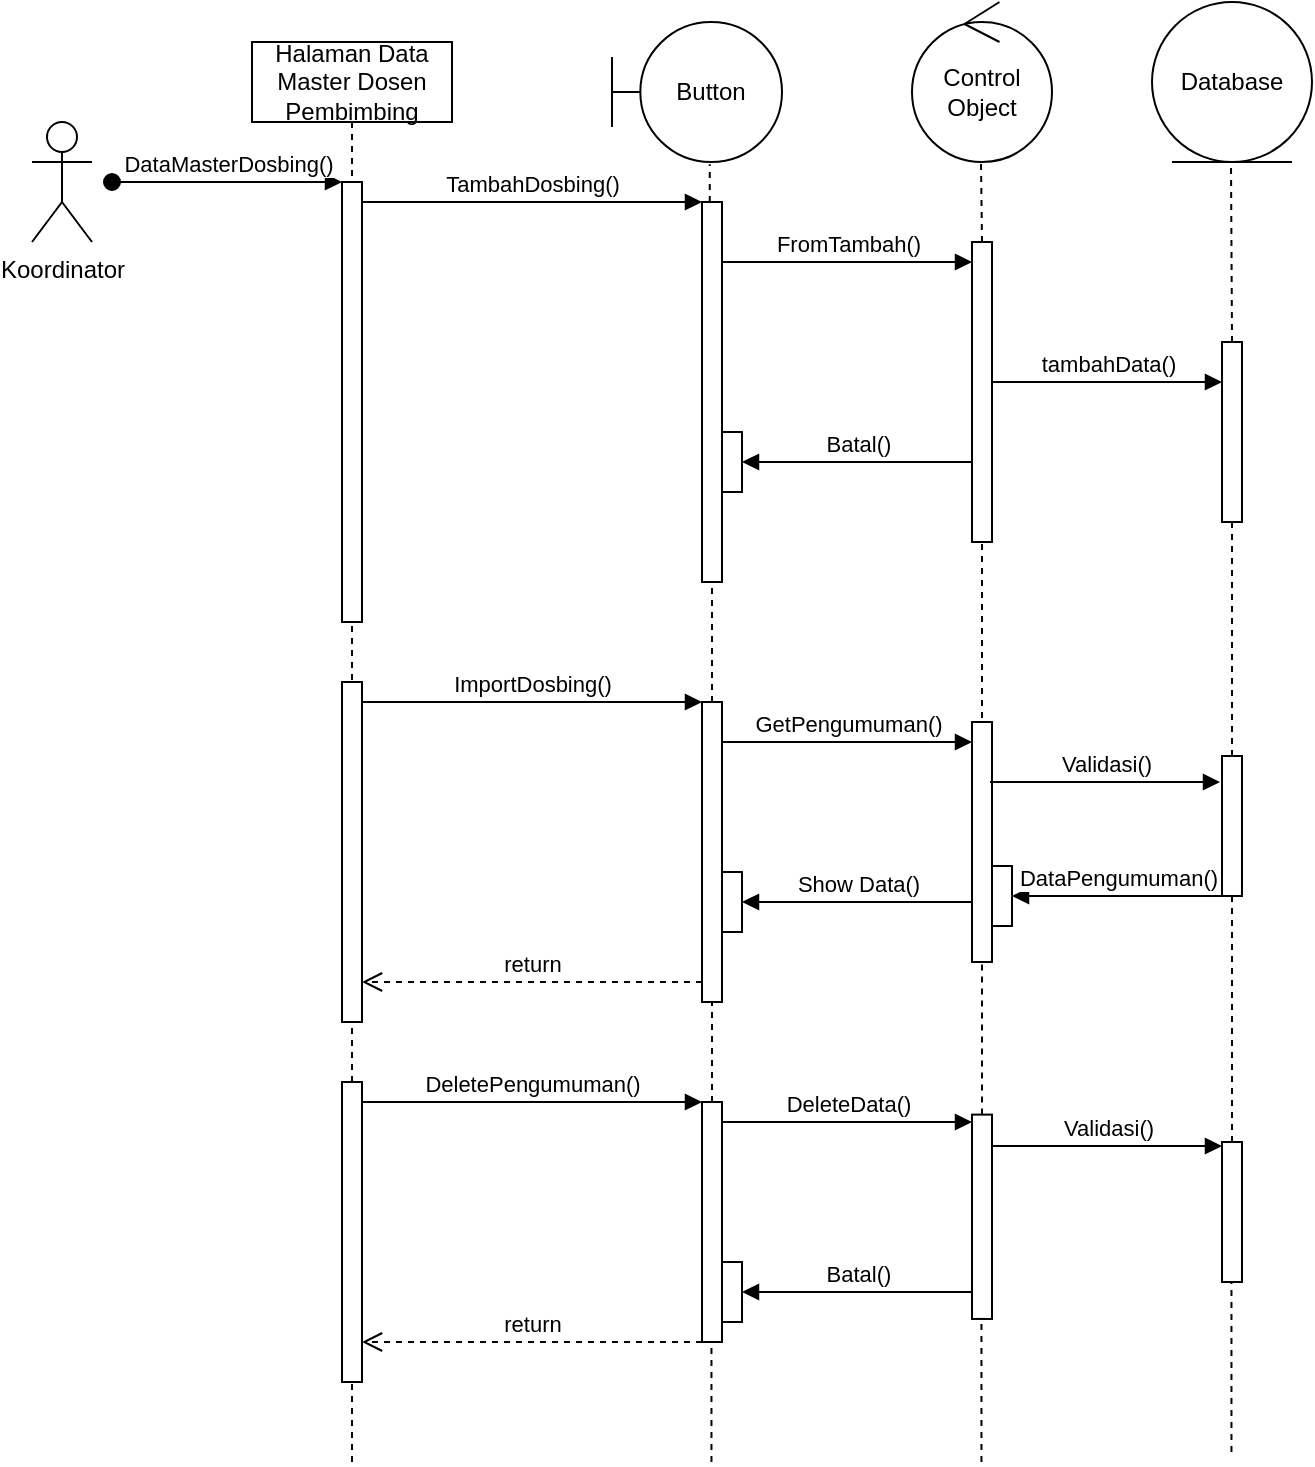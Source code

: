 <mxfile version="25.0.3">
  <diagram name="Page-1" id="VLG8_q0UeuUh3ziCszn1">
    <mxGraphModel dx="1050" dy="603" grid="1" gridSize="10" guides="1" tooltips="1" connect="1" arrows="1" fold="1" page="1" pageScale="1" pageWidth="850" pageHeight="1100" math="0" shadow="0">
      <root>
        <mxCell id="0" />
        <mxCell id="1" parent="0" />
        <mxCell id="RjdD8NQmotVLMzVAnKRM-1" value="Halaman Data Master Dosen Pembimbing" style="shape=umlLifeline;perimeter=lifelinePerimeter;whiteSpace=wrap;html=1;container=0;dropTarget=0;collapsible=0;recursiveResize=0;outlineConnect=0;portConstraint=eastwest;newEdgeStyle={&quot;edgeStyle&quot;:&quot;elbowEdgeStyle&quot;,&quot;elbow&quot;:&quot;vertical&quot;,&quot;curved&quot;:0,&quot;rounded&quot;:0};" vertex="1" parent="1">
          <mxGeometry x="215" y="170" width="100" height="370" as="geometry" />
        </mxCell>
        <mxCell id="RjdD8NQmotVLMzVAnKRM-2" value="" style="html=1;points=[];perimeter=orthogonalPerimeter;outlineConnect=0;targetShapes=umlLifeline;portConstraint=eastwest;newEdgeStyle={&quot;edgeStyle&quot;:&quot;elbowEdgeStyle&quot;,&quot;elbow&quot;:&quot;vertical&quot;,&quot;curved&quot;:0,&quot;rounded&quot;:0};" vertex="1" parent="RjdD8NQmotVLMzVAnKRM-1">
          <mxGeometry x="45" y="70" width="10" height="220" as="geometry" />
        </mxCell>
        <mxCell id="RjdD8NQmotVLMzVAnKRM-3" value="DataMasterDosbing()" style="html=1;verticalAlign=bottom;startArrow=oval;endArrow=block;startSize=8;edgeStyle=elbowEdgeStyle;elbow=vertical;curved=0;rounded=0;" edge="1" parent="RjdD8NQmotVLMzVAnKRM-1" target="RjdD8NQmotVLMzVAnKRM-2">
          <mxGeometry relative="1" as="geometry">
            <mxPoint x="-70" y="70" as="sourcePoint" />
          </mxGeometry>
        </mxCell>
        <mxCell id="RjdD8NQmotVLMzVAnKRM-4" value="TambahDosbing()" style="html=1;verticalAlign=bottom;endArrow=block;edgeStyle=elbowEdgeStyle;elbow=vertical;curved=0;rounded=0;" edge="1" parent="1" source="RjdD8NQmotVLMzVAnKRM-2" target="RjdD8NQmotVLMzVAnKRM-42">
          <mxGeometry relative="1" as="geometry">
            <mxPoint x="370" y="260" as="sourcePoint" />
            <Array as="points">
              <mxPoint x="355" y="250" />
            </Array>
          </mxGeometry>
        </mxCell>
        <mxCell id="RjdD8NQmotVLMzVAnKRM-6" value="Koordinator" style="shape=umlActor;verticalLabelPosition=bottom;verticalAlign=top;html=1;outlineConnect=0;" vertex="1" parent="1">
          <mxGeometry x="105" y="210" width="30" height="60" as="geometry" />
        </mxCell>
        <mxCell id="RjdD8NQmotVLMzVAnKRM-7" value="" style="group" vertex="1" connectable="0" parent="1">
          <mxGeometry x="545" y="150" width="70" height="370" as="geometry" />
        </mxCell>
        <mxCell id="RjdD8NQmotVLMzVAnKRM-8" value="Control Object" style="ellipse;shape=umlControl;whiteSpace=wrap;html=1;" vertex="1" parent="RjdD8NQmotVLMzVAnKRM-7">
          <mxGeometry width="70" height="80" as="geometry" />
        </mxCell>
        <mxCell id="RjdD8NQmotVLMzVAnKRM-9" value="" style="group" vertex="1" connectable="0" parent="RjdD8NQmotVLMzVAnKRM-7">
          <mxGeometry x="30" y="80" width="10" height="290" as="geometry" />
        </mxCell>
        <mxCell id="RjdD8NQmotVLMzVAnKRM-10" value="" style="group" vertex="1" connectable="0" parent="RjdD8NQmotVLMzVAnKRM-9">
          <mxGeometry y="40" width="10" height="250" as="geometry" />
        </mxCell>
        <mxCell id="RjdD8NQmotVLMzVAnKRM-11" value="" style="html=1;points=[[0,0,0,0,5],[0,1,0,0,-5],[1,0,0,0,5],[1,1,0,0,-5]];perimeter=orthogonalPerimeter;outlineConnect=0;targetShapes=umlLifeline;portConstraint=eastwest;newEdgeStyle={&quot;curved&quot;:0,&quot;rounded&quot;:0};" vertex="1" parent="RjdD8NQmotVLMzVAnKRM-10">
          <mxGeometry width="10" height="150" as="geometry" />
        </mxCell>
        <mxCell id="RjdD8NQmotVLMzVAnKRM-12" value="" style="endArrow=none;dashed=1;html=1;rounded=0;" edge="1" parent="RjdD8NQmotVLMzVAnKRM-10" target="RjdD8NQmotVLMzVAnKRM-11">
          <mxGeometry width="50" height="50" relative="1" as="geometry">
            <mxPoint x="5" y="250" as="sourcePoint" />
            <mxPoint x="4.5" y="210" as="targetPoint" />
          </mxGeometry>
        </mxCell>
        <mxCell id="RjdD8NQmotVLMzVAnKRM-13" value="" style="endArrow=none;dashed=1;html=1;rounded=0;" edge="1" parent="RjdD8NQmotVLMzVAnKRM-9">
          <mxGeometry width="50" height="50" relative="1" as="geometry">
            <mxPoint x="5" y="40" as="sourcePoint" />
            <mxPoint x="4.5" as="targetPoint" />
          </mxGeometry>
        </mxCell>
        <mxCell id="RjdD8NQmotVLMzVAnKRM-14" value="FromTambah()" style="html=1;verticalAlign=bottom;endArrow=block;edgeStyle=elbowEdgeStyle;elbow=vertical;curved=0;rounded=0;" edge="1" parent="1">
          <mxGeometry relative="1" as="geometry">
            <mxPoint x="450" y="280" as="sourcePoint" />
            <Array as="points">
              <mxPoint x="523" y="280" />
            </Array>
            <mxPoint x="575" y="280" as="targetPoint" />
          </mxGeometry>
        </mxCell>
        <mxCell id="RjdD8NQmotVLMzVAnKRM-15" value="tambahData()" style="html=1;verticalAlign=bottom;endArrow=block;edgeStyle=elbowEdgeStyle;elbow=vertical;curved=0;rounded=0;" edge="1" parent="1" source="RjdD8NQmotVLMzVAnKRM-11" target="RjdD8NQmotVLMzVAnKRM-29">
          <mxGeometry relative="1" as="geometry">
            <mxPoint x="615" y="340" as="sourcePoint" />
            <Array as="points">
              <mxPoint x="668" y="340" />
            </Array>
            <mxPoint x="715" y="340" as="targetPoint" />
          </mxGeometry>
        </mxCell>
        <mxCell id="RjdD8NQmotVLMzVAnKRM-16" value="Database" style="ellipse;shape=umlEntity;whiteSpace=wrap;html=1;" vertex="1" parent="1">
          <mxGeometry x="665" y="150" width="80" height="80" as="geometry" />
        </mxCell>
        <mxCell id="RjdD8NQmotVLMzVAnKRM-17" value="" style="endArrow=none;dashed=1;html=1;rounded=0;" edge="1" parent="1">
          <mxGeometry width="50" height="50" relative="1" as="geometry">
            <mxPoint x="705" y="320" as="sourcePoint" />
            <mxPoint x="704.5" y="230" as="targetPoint" />
          </mxGeometry>
        </mxCell>
        <mxCell id="RjdD8NQmotVLMzVAnKRM-18" value="Batal()" style="html=1;verticalAlign=bottom;endArrow=block;edgeStyle=elbowEdgeStyle;elbow=horizontal;curved=0;rounded=0;" edge="1" parent="1" target="RjdD8NQmotVLMzVAnKRM-43">
          <mxGeometry relative="1" as="geometry">
            <mxPoint x="575" y="380" as="sourcePoint" />
            <Array as="points">
              <mxPoint x="535" y="380" />
            </Array>
            <mxPoint x="484.929" y="380" as="targetPoint" />
          </mxGeometry>
        </mxCell>
        <mxCell id="RjdD8NQmotVLMzVAnKRM-19" value="" style="html=1;points=[];perimeter=orthogonalPerimeter;outlineConnect=0;targetShapes=umlLifeline;portConstraint=eastwest;newEdgeStyle={&quot;edgeStyle&quot;:&quot;elbowEdgeStyle&quot;,&quot;elbow&quot;:&quot;vertical&quot;,&quot;curved&quot;:0,&quot;rounded&quot;:0};" vertex="1" parent="1">
          <mxGeometry x="260" y="490" width="10" height="170" as="geometry" />
        </mxCell>
        <mxCell id="RjdD8NQmotVLMzVAnKRM-20" value="ImportDosbing()" style="html=1;verticalAlign=bottom;endArrow=block;edgeStyle=elbowEdgeStyle;elbow=vertical;curved=0;rounded=0;" edge="1" parent="1">
          <mxGeometry relative="1" as="geometry">
            <mxPoint x="270" y="500" as="sourcePoint" />
            <Array as="points">
              <mxPoint x="355" y="500" />
            </Array>
            <mxPoint x="440" y="500" as="targetPoint" />
          </mxGeometry>
        </mxCell>
        <mxCell id="RjdD8NQmotVLMzVAnKRM-21" value="" style="html=1;points=[];perimeter=orthogonalPerimeter;outlineConnect=0;targetShapes=umlLifeline;portConstraint=eastwest;newEdgeStyle={&quot;edgeStyle&quot;:&quot;elbowEdgeStyle&quot;,&quot;elbow&quot;:&quot;vertical&quot;,&quot;curved&quot;:0,&quot;rounded&quot;:0};" vertex="1" parent="1">
          <mxGeometry x="440" y="500" width="10" height="150" as="geometry" />
        </mxCell>
        <mxCell id="RjdD8NQmotVLMzVAnKRM-22" value="" style="group" vertex="1" connectable="0" parent="1">
          <mxGeometry x="575" y="510" width="10" height="370" as="geometry" />
        </mxCell>
        <mxCell id="RjdD8NQmotVLMzVAnKRM-23" value="" style="html=1;points=[[0,0,0,0,5],[0,1,0,0,-5],[1,0,0,0,5],[1,1,0,0,-5]];perimeter=orthogonalPerimeter;outlineConnect=0;targetShapes=umlLifeline;portConstraint=eastwest;newEdgeStyle={&quot;curved&quot;:0,&quot;rounded&quot;:0};" vertex="1" parent="RjdD8NQmotVLMzVAnKRM-22">
          <mxGeometry width="10" height="120" as="geometry" />
        </mxCell>
        <mxCell id="RjdD8NQmotVLMzVAnKRM-24" value="" style="group" vertex="1" connectable="0" parent="RjdD8NQmotVLMzVAnKRM-22">
          <mxGeometry y="135" width="10" height="235" as="geometry" />
        </mxCell>
        <mxCell id="RjdD8NQmotVLMzVAnKRM-25" value="" style="html=1;points=[];perimeter=orthogonalPerimeter;outlineConnect=0;targetShapes=umlLifeline;portConstraint=eastwest;newEdgeStyle={&quot;edgeStyle&quot;:&quot;elbowEdgeStyle&quot;,&quot;elbow&quot;:&quot;vertical&quot;,&quot;curved&quot;:0,&quot;rounded&quot;:0};" vertex="1" parent="RjdD8NQmotVLMzVAnKRM-24">
          <mxGeometry y="61.304" width="10" height="102.174" as="geometry" />
        </mxCell>
        <mxCell id="RjdD8NQmotVLMzVAnKRM-26" value="" style="endArrow=none;dashed=1;html=1;rounded=0;" edge="1" parent="RjdD8NQmotVLMzVAnKRM-24" target="RjdD8NQmotVLMzVAnKRM-25">
          <mxGeometry width="50" height="50" relative="1" as="geometry">
            <mxPoint x="4.73" y="235.0" as="sourcePoint" />
            <mxPoint x="4.73" y="204.348" as="targetPoint" />
          </mxGeometry>
        </mxCell>
        <mxCell id="RjdD8NQmotVLMzVAnKRM-27" value="" style="endArrow=none;dashed=1;html=1;rounded=0;" edge="1" parent="RjdD8NQmotVLMzVAnKRM-22" source="RjdD8NQmotVLMzVAnKRM-25" target="RjdD8NQmotVLMzVAnKRM-23">
          <mxGeometry width="50" height="50" relative="1" as="geometry">
            <mxPoint x="4.78" y="185" as="sourcePoint" />
            <mxPoint x="5" y="135" as="targetPoint" />
          </mxGeometry>
        </mxCell>
        <mxCell id="RjdD8NQmotVLMzVAnKRM-28" value="" style="endArrow=none;dashed=1;html=1;rounded=0;" edge="1" parent="1" source="RjdD8NQmotVLMzVAnKRM-30" target="RjdD8NQmotVLMzVAnKRM-29">
          <mxGeometry width="50" height="50" relative="1" as="geometry">
            <mxPoint x="705" y="520" as="sourcePoint" />
            <mxPoint x="704.5" y="480" as="targetPoint" />
          </mxGeometry>
        </mxCell>
        <mxCell id="RjdD8NQmotVLMzVAnKRM-29" value="" style="html=1;points=[[0,0,0,0,5],[0,1,0,0,-5],[1,0,0,0,5],[1,1,0,0,-5]];perimeter=orthogonalPerimeter;outlineConnect=0;targetShapes=umlLifeline;portConstraint=eastwest;newEdgeStyle={&quot;curved&quot;:0,&quot;rounded&quot;:0};" vertex="1" parent="1">
          <mxGeometry x="700" y="320" width="10" height="90" as="geometry" />
        </mxCell>
        <mxCell id="RjdD8NQmotVLMzVAnKRM-30" value="" style="html=1;points=[[0,0,0,0,5],[0,1,0,0,-5],[1,0,0,0,5],[1,1,0,0,-5]];perimeter=orthogonalPerimeter;outlineConnect=0;targetShapes=umlLifeline;portConstraint=eastwest;newEdgeStyle={&quot;curved&quot;:0,&quot;rounded&quot;:0};" vertex="1" parent="1">
          <mxGeometry x="700" y="527" width="10" height="70" as="geometry" />
        </mxCell>
        <mxCell id="RjdD8NQmotVLMzVAnKRM-31" value="" style="html=1;points=[];perimeter=orthogonalPerimeter;outlineConnect=0;targetShapes=umlLifeline;portConstraint=eastwest;newEdgeStyle={&quot;edgeStyle&quot;:&quot;elbowEdgeStyle&quot;,&quot;elbow&quot;:&quot;vertical&quot;,&quot;curved&quot;:0,&quot;rounded&quot;:0};" vertex="1" parent="1">
          <mxGeometry x="260" y="690" width="10" height="150" as="geometry" />
        </mxCell>
        <mxCell id="RjdD8NQmotVLMzVAnKRM-32" value="" style="endArrow=none;dashed=1;html=1;rounded=0;" edge="1" parent="1" source="RjdD8NQmotVLMzVAnKRM-31" target="RjdD8NQmotVLMzVAnKRM-19">
          <mxGeometry width="50" height="50" relative="1" as="geometry">
            <mxPoint x="264.78" y="690" as="sourcePoint" />
            <mxPoint x="264.78" y="660" as="targetPoint" />
          </mxGeometry>
        </mxCell>
        <mxCell id="RjdD8NQmotVLMzVAnKRM-33" value="DeletePengumuman()" style="html=1;verticalAlign=bottom;endArrow=block;edgeStyle=elbowEdgeStyle;elbow=vertical;curved=0;rounded=0;" edge="1" parent="1">
          <mxGeometry relative="1" as="geometry">
            <mxPoint x="270" y="700" as="sourcePoint" />
            <Array as="points">
              <mxPoint x="355" y="700" />
            </Array>
            <mxPoint x="440" y="700" as="targetPoint" />
          </mxGeometry>
        </mxCell>
        <mxCell id="RjdD8NQmotVLMzVAnKRM-34" value="" style="endArrow=none;dashed=1;html=1;rounded=0;" edge="1" parent="1" target="RjdD8NQmotVLMzVAnKRM-31">
          <mxGeometry width="50" height="50" relative="1" as="geometry">
            <mxPoint x="265" y="880" as="sourcePoint" />
            <mxPoint x="264.73" y="840" as="targetPoint" />
          </mxGeometry>
        </mxCell>
        <mxCell id="RjdD8NQmotVLMzVAnKRM-35" value="" style="html=1;points=[];perimeter=orthogonalPerimeter;outlineConnect=0;targetShapes=umlLifeline;portConstraint=eastwest;newEdgeStyle={&quot;edgeStyle&quot;:&quot;elbowEdgeStyle&quot;,&quot;elbow&quot;:&quot;vertical&quot;,&quot;curved&quot;:0,&quot;rounded&quot;:0};" vertex="1" parent="1">
          <mxGeometry x="440" y="700" width="10" height="120" as="geometry" />
        </mxCell>
        <mxCell id="RjdD8NQmotVLMzVAnKRM-36" value="" style="endArrow=none;dashed=1;html=1;rounded=0;" edge="1" parent="1" source="RjdD8NQmotVLMzVAnKRM-35" target="RjdD8NQmotVLMzVAnKRM-21">
          <mxGeometry width="50" height="50" relative="1" as="geometry">
            <mxPoint x="444.78" y="700" as="sourcePoint" />
            <mxPoint x="445" y="670" as="targetPoint" />
          </mxGeometry>
        </mxCell>
        <mxCell id="RjdD8NQmotVLMzVAnKRM-37" value="" style="endArrow=none;dashed=1;html=1;rounded=0;" edge="1" parent="1" target="RjdD8NQmotVLMzVAnKRM-35">
          <mxGeometry width="50" height="50" relative="1" as="geometry">
            <mxPoint x="444.73" y="880" as="sourcePoint" />
            <mxPoint x="444.73" y="850" as="targetPoint" />
          </mxGeometry>
        </mxCell>
        <mxCell id="RjdD8NQmotVLMzVAnKRM-38" value="" style="html=1;points=[];perimeter=orthogonalPerimeter;outlineConnect=0;targetShapes=umlLifeline;portConstraint=eastwest;newEdgeStyle={&quot;edgeStyle&quot;:&quot;elbowEdgeStyle&quot;,&quot;elbow&quot;:&quot;vertical&quot;,&quot;curved&quot;:0,&quot;rounded&quot;:0};" vertex="1" parent="1">
          <mxGeometry x="700" y="720" width="10" height="70" as="geometry" />
        </mxCell>
        <mxCell id="RjdD8NQmotVLMzVAnKRM-39" value="" style="endArrow=none;dashed=1;html=1;rounded=0;" edge="1" parent="1" source="RjdD8NQmotVLMzVAnKRM-38" target="RjdD8NQmotVLMzVAnKRM-30">
          <mxGeometry width="50" height="50" relative="1" as="geometry">
            <mxPoint x="704.78" y="695" as="sourcePoint" />
            <mxPoint x="705" y="645" as="targetPoint" />
          </mxGeometry>
        </mxCell>
        <mxCell id="RjdD8NQmotVLMzVAnKRM-40" value="" style="endArrow=none;dashed=1;html=1;rounded=0;" edge="1" parent="1" target="RjdD8NQmotVLMzVAnKRM-38">
          <mxGeometry width="50" height="50" relative="1" as="geometry">
            <mxPoint x="704.73" y="875" as="sourcePoint" />
            <mxPoint x="704.73" y="845" as="targetPoint" />
          </mxGeometry>
        </mxCell>
        <mxCell id="RjdD8NQmotVLMzVAnKRM-41" value="Button" style="shape=umlBoundary;whiteSpace=wrap;html=1;" vertex="1" parent="1">
          <mxGeometry x="395" y="160" width="85" height="70" as="geometry" />
        </mxCell>
        <mxCell id="RjdD8NQmotVLMzVAnKRM-42" value="" style="html=1;points=[];perimeter=orthogonalPerimeter;outlineConnect=0;targetShapes=umlLifeline;portConstraint=eastwest;newEdgeStyle={&quot;edgeStyle&quot;:&quot;elbowEdgeStyle&quot;,&quot;elbow&quot;:&quot;vertical&quot;,&quot;curved&quot;:0,&quot;rounded&quot;:0};" vertex="1" parent="1">
          <mxGeometry x="440" y="250" width="10" height="190" as="geometry" />
        </mxCell>
        <mxCell id="RjdD8NQmotVLMzVAnKRM-43" value="" style="html=1;points=[[0,0,0,0,5],[0,1,0,0,-5],[1,0,0,0,5],[1,1,0,0,-5]];perimeter=orthogonalPerimeter;outlineConnect=0;targetShapes=umlLifeline;portConstraint=eastwest;newEdgeStyle={&quot;curved&quot;:0,&quot;rounded&quot;:0};" vertex="1" parent="1">
          <mxGeometry x="450" y="365" width="10" height="30" as="geometry" />
        </mxCell>
        <mxCell id="RjdD8NQmotVLMzVAnKRM-44" value="" style="endArrow=none;dashed=1;html=1;rounded=0;" edge="1" parent="1" source="RjdD8NQmotVLMzVAnKRM-21" target="RjdD8NQmotVLMzVAnKRM-42">
          <mxGeometry width="50" height="50" relative="1" as="geometry">
            <mxPoint x="444.58" y="480" as="sourcePoint" />
            <mxPoint x="444.58" y="450" as="targetPoint" />
          </mxGeometry>
        </mxCell>
        <mxCell id="RjdD8NQmotVLMzVAnKRM-45" value="" style="endArrow=none;dashed=1;html=1;rounded=0;entryX=0.575;entryY=1.016;entryDx=0;entryDy=0;entryPerimeter=0;" edge="1" parent="1" source="RjdD8NQmotVLMzVAnKRM-42" target="RjdD8NQmotVLMzVAnKRM-41">
          <mxGeometry width="50" height="50" relative="1" as="geometry">
            <mxPoint x="444.58" y="240" as="sourcePoint" />
            <mxPoint x="445" y="240" as="targetPoint" />
          </mxGeometry>
        </mxCell>
        <mxCell id="RjdD8NQmotVLMzVAnKRM-46" value="Show Data()" style="html=1;verticalAlign=bottom;endArrow=block;edgeStyle=elbowEdgeStyle;elbow=horizontal;curved=0;rounded=0;" edge="1" parent="1" target="RjdD8NQmotVLMzVAnKRM-47">
          <mxGeometry relative="1" as="geometry">
            <mxPoint x="575" y="600" as="sourcePoint" />
            <Array as="points">
              <mxPoint x="535" y="600" />
            </Array>
            <mxPoint x="484.929" y="600" as="targetPoint" />
          </mxGeometry>
        </mxCell>
        <mxCell id="RjdD8NQmotVLMzVAnKRM-47" value="" style="html=1;points=[[0,0,0,0,5],[0,1,0,0,-5],[1,0,0,0,5],[1,1,0,0,-5]];perimeter=orthogonalPerimeter;outlineConnect=0;targetShapes=umlLifeline;portConstraint=eastwest;newEdgeStyle={&quot;curved&quot;:0,&quot;rounded&quot;:0};" vertex="1" parent="1">
          <mxGeometry x="450" y="585" width="10" height="30" as="geometry" />
        </mxCell>
        <mxCell id="RjdD8NQmotVLMzVAnKRM-48" value="Batal()" style="html=1;verticalAlign=bottom;endArrow=block;edgeStyle=elbowEdgeStyle;elbow=vertical;curved=0;rounded=0;" edge="1" parent="1" target="RjdD8NQmotVLMzVAnKRM-49">
          <mxGeometry relative="1" as="geometry">
            <mxPoint x="575" y="795" as="sourcePoint" />
            <Array as="points">
              <mxPoint x="535" y="795" />
            </Array>
            <mxPoint x="484.929" y="795" as="targetPoint" />
          </mxGeometry>
        </mxCell>
        <mxCell id="RjdD8NQmotVLMzVAnKRM-49" value="" style="html=1;points=[[0,0,0,0,5],[0,1,0,0,-5],[1,0,0,0,5],[1,1,0,0,-5]];perimeter=orthogonalPerimeter;outlineConnect=0;targetShapes=umlLifeline;portConstraint=eastwest;newEdgeStyle={&quot;curved&quot;:0,&quot;rounded&quot;:0};" vertex="1" parent="1">
          <mxGeometry x="450" y="780" width="10" height="30" as="geometry" />
        </mxCell>
        <mxCell id="RjdD8NQmotVLMzVAnKRM-50" value="DataPengumuman()" style="html=1;verticalAlign=bottom;endArrow=block;edgeStyle=elbowEdgeStyle;elbow=vertical;curved=0;rounded=0;" edge="1" parent="1" target="RjdD8NQmotVLMzVAnKRM-51">
          <mxGeometry relative="1" as="geometry">
            <mxPoint x="700" y="597" as="sourcePoint" />
            <Array as="points">
              <mxPoint x="670" y="597" />
            </Array>
            <mxPoint x="619.929" y="597" as="targetPoint" />
          </mxGeometry>
        </mxCell>
        <mxCell id="RjdD8NQmotVLMzVAnKRM-51" value="" style="html=1;points=[[0,0,0,0,5],[0,1,0,0,-5],[1,0,0,0,5],[1,1,0,0,-5]];perimeter=orthogonalPerimeter;outlineConnect=0;targetShapes=umlLifeline;portConstraint=eastwest;newEdgeStyle={&quot;curved&quot;:0,&quot;rounded&quot;:0};" vertex="1" parent="1">
          <mxGeometry x="585" y="582" width="10" height="30" as="geometry" />
        </mxCell>
        <mxCell id="RjdD8NQmotVLMzVAnKRM-52" value="return" style="html=1;verticalAlign=bottom;endArrow=open;dashed=1;endSize=8;edgeStyle=elbowEdgeStyle;elbow=vertical;curved=0;rounded=0;" edge="1" parent="1">
          <mxGeometry relative="1" as="geometry">
            <mxPoint x="270" y="640" as="targetPoint" />
            <Array as="points">
              <mxPoint x="365" y="640" />
            </Array>
            <mxPoint x="440" y="640" as="sourcePoint" />
          </mxGeometry>
        </mxCell>
        <mxCell id="RjdD8NQmotVLMzVAnKRM-53" value="return" style="html=1;verticalAlign=bottom;endArrow=open;dashed=1;endSize=8;edgeStyle=elbowEdgeStyle;elbow=vertical;curved=0;rounded=0;" edge="1" parent="1">
          <mxGeometry relative="1" as="geometry">
            <mxPoint x="270" y="820" as="targetPoint" />
            <Array as="points">
              <mxPoint x="365" y="820" />
            </Array>
            <mxPoint x="440" y="820" as="sourcePoint" />
          </mxGeometry>
        </mxCell>
        <mxCell id="RjdD8NQmotVLMzVAnKRM-54" value="Validasi()" style="html=1;verticalAlign=bottom;endArrow=block;edgeStyle=elbowEdgeStyle;elbow=vertical;curved=0;rounded=0;" edge="1" parent="1">
          <mxGeometry relative="1" as="geometry">
            <mxPoint x="584" y="540" as="sourcePoint" />
            <Array as="points">
              <mxPoint x="667" y="540" />
            </Array>
            <mxPoint x="699" y="540" as="targetPoint" />
          </mxGeometry>
        </mxCell>
        <mxCell id="RjdD8NQmotVLMzVAnKRM-55" value="GetPengumuman()" style="html=1;verticalAlign=bottom;endArrow=block;edgeStyle=elbowEdgeStyle;elbow=vertical;curved=0;rounded=0;" edge="1" parent="1">
          <mxGeometry relative="1" as="geometry">
            <mxPoint x="450" y="520" as="sourcePoint" />
            <Array as="points">
              <mxPoint x="523" y="520" />
            </Array>
            <mxPoint x="575" y="520" as="targetPoint" />
          </mxGeometry>
        </mxCell>
        <mxCell id="RjdD8NQmotVLMzVAnKRM-56" value="Validasi()" style="html=1;verticalAlign=bottom;endArrow=block;edgeStyle=elbowEdgeStyle;elbow=vertical;curved=0;rounded=0;" edge="1" parent="1">
          <mxGeometry relative="1" as="geometry">
            <mxPoint x="585" y="722" as="sourcePoint" />
            <Array as="points">
              <mxPoint x="668" y="722" />
            </Array>
            <mxPoint x="700" y="722" as="targetPoint" />
          </mxGeometry>
        </mxCell>
        <mxCell id="RjdD8NQmotVLMzVAnKRM-57" value="DeleteData()" style="html=1;verticalAlign=bottom;endArrow=block;edgeStyle=elbowEdgeStyle;elbow=horizontal;curved=0;rounded=0;" edge="1" parent="1">
          <mxGeometry relative="1" as="geometry">
            <mxPoint x="450" y="710" as="sourcePoint" />
            <Array as="points">
              <mxPoint x="523" y="710" />
            </Array>
            <mxPoint x="575" y="710" as="targetPoint" />
          </mxGeometry>
        </mxCell>
      </root>
    </mxGraphModel>
  </diagram>
</mxfile>
